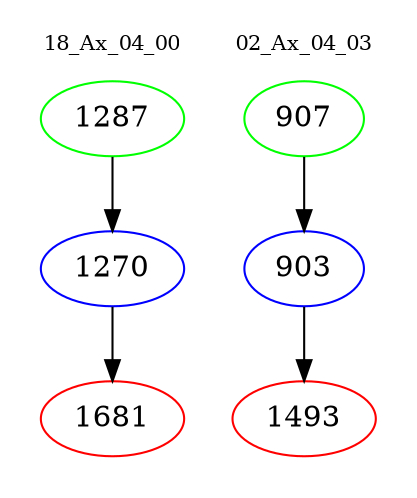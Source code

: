 digraph{
subgraph cluster_0 {
color = white
label = "18_Ax_04_00";
fontsize=10;
T0_1287 [label="1287", color="green"]
T0_1287 -> T0_1270 [color="black"]
T0_1270 [label="1270", color="blue"]
T0_1270 -> T0_1681 [color="black"]
T0_1681 [label="1681", color="red"]
}
subgraph cluster_1 {
color = white
label = "02_Ax_04_03";
fontsize=10;
T1_907 [label="907", color="green"]
T1_907 -> T1_903 [color="black"]
T1_903 [label="903", color="blue"]
T1_903 -> T1_1493 [color="black"]
T1_1493 [label="1493", color="red"]
}
}
